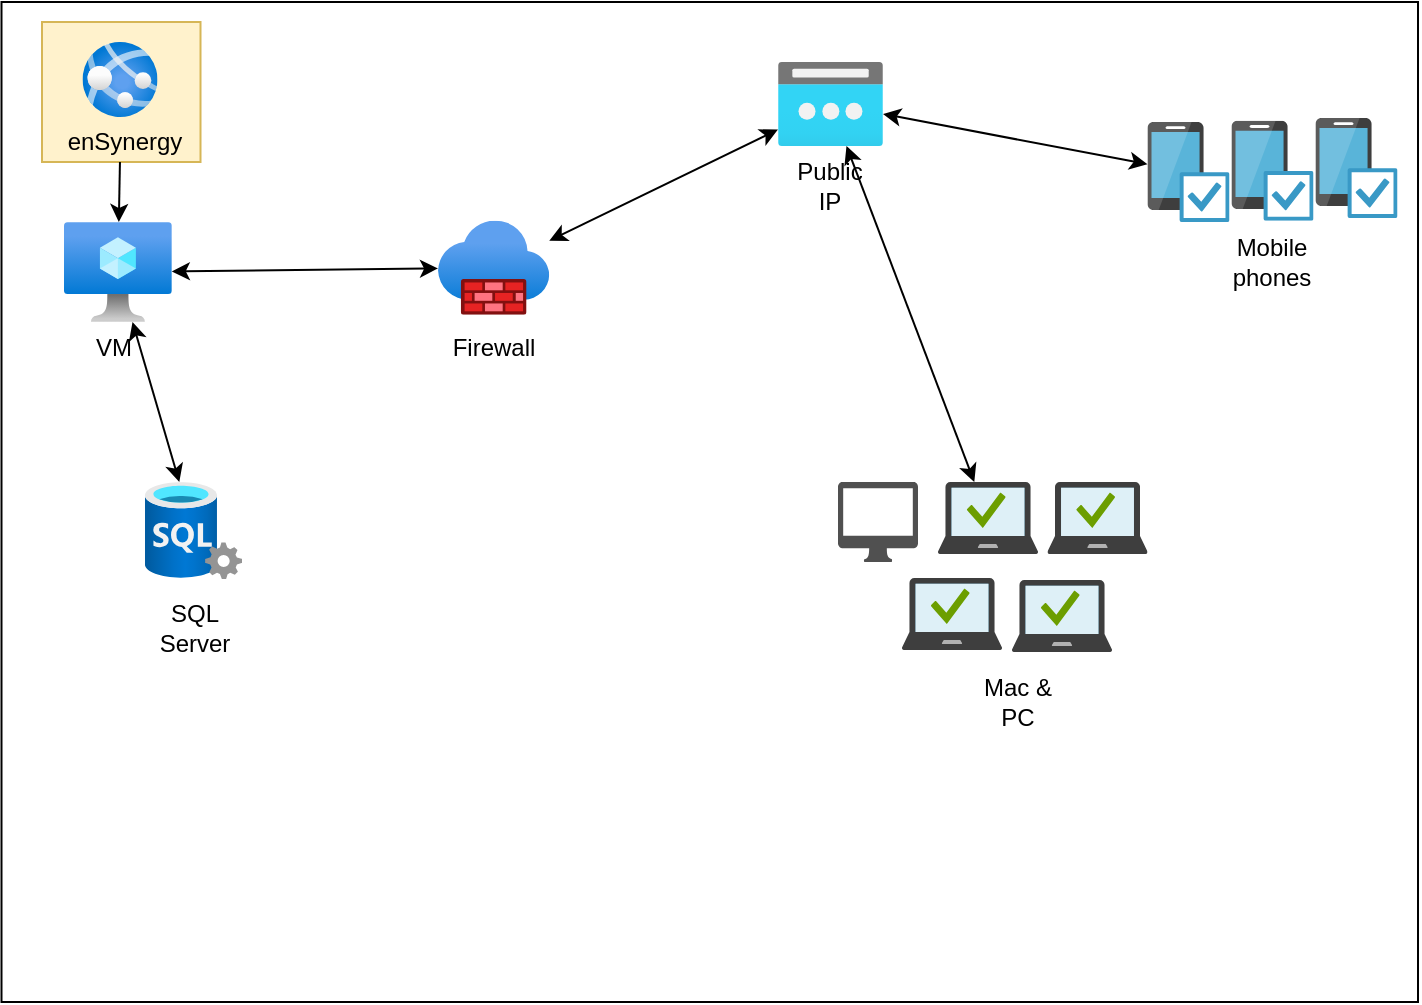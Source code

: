 <mxfile version="14.9.7" type="github">
  <diagram name="Page-1" id="2ca16b54-16f6-2749-3443-fa8db7711227">
    <mxGraphModel dx="946" dy="640" grid="1" gridSize="10" guides="1" tooltips="1" connect="1" arrows="1" fold="1" page="1" pageScale="1" pageWidth="1100" pageHeight="850" background="none" math="0" shadow="0">
      <root>
        <mxCell id="0" />
        <mxCell id="1" parent="0" />
        <mxCell id="Hm6aeHfuPzpVKwr9Rmps-9" value="" style="rounded=0;whiteSpace=wrap;html=1;" vertex="1" parent="1">
          <mxGeometry x="371.75" y="230" width="708.25" height="500" as="geometry" />
        </mxCell>
        <mxCell id="Hm6aeHfuPzpVKwr9Rmps-25" value="" style="group" vertex="1" connectable="0" parent="1">
          <mxGeometry x="412.25" y="250" width="169.75" height="270" as="geometry" />
        </mxCell>
        <mxCell id="Hm6aeHfuPzpVKwr9Rmps-28" value="" style="group" vertex="1" connectable="0" parent="Hm6aeHfuPzpVKwr9Rmps-25">
          <mxGeometry x="-20.25" y="-10" width="190" height="280" as="geometry" />
        </mxCell>
        <mxCell id="Hm6aeHfuPzpVKwr9Rmps-27" value="" style="rounded=0;whiteSpace=wrap;html=1;fillColor=#fff2cc;strokeColor=#d6b656;" vertex="1" parent="Hm6aeHfuPzpVKwr9Rmps-28">
          <mxGeometry width="79.25" height="70" as="geometry" />
        </mxCell>
        <mxCell id="Hm6aeHfuPzpVKwr9Rmps-17" value="" style="aspect=fixed;html=1;points=[];align=center;image;fontSize=12;image=img/lib/azure2/containers/App_Services.svg;" vertex="1" parent="Hm6aeHfuPzpVKwr9Rmps-28">
          <mxGeometry x="20.25" y="10" width="37.5" height="37.5" as="geometry" />
        </mxCell>
        <mxCell id="Hm6aeHfuPzpVKwr9Rmps-18" value="&lt;div&gt;enSynergy&lt;/div&gt;" style="text;html=1;strokeColor=none;fillColor=none;align=center;verticalAlign=middle;whiteSpace=wrap;rounded=0;" vertex="1" parent="Hm6aeHfuPzpVKwr9Rmps-28">
          <mxGeometry x="19.381" y="50.645" width="45.238" height="19.355" as="geometry" />
        </mxCell>
        <mxCell id="Hm6aeHfuPzpVKwr9Rmps-31" value="" style="group" vertex="1" connectable="0" parent="Hm6aeHfuPzpVKwr9Rmps-28">
          <mxGeometry x="48" y="230" width="60" height="85" as="geometry" />
        </mxCell>
        <mxCell id="Hm6aeHfuPzpVKwr9Rmps-12" value="" style="aspect=fixed;html=1;points=[];align=center;image;fontSize=12;image=img/lib/azure2/databases/SQL_Server.svg;" vertex="1" parent="Hm6aeHfuPzpVKwr9Rmps-31">
          <mxGeometry x="3.463" width="48.571" height="48.571" as="geometry" />
        </mxCell>
        <mxCell id="Hm6aeHfuPzpVKwr9Rmps-20" value="SQL Server" style="text;html=1;strokeColor=none;fillColor=none;align=center;verticalAlign=middle;whiteSpace=wrap;rounded=0;" vertex="1" parent="Hm6aeHfuPzpVKwr9Rmps-31">
          <mxGeometry y="60.714" width="56.537" height="24.286" as="geometry" />
        </mxCell>
        <mxCell id="Hm6aeHfuPzpVKwr9Rmps-26" value="" style="group" vertex="1" connectable="0" parent="1">
          <mxGeometry x="760" y="260" width="52.5" height="72" as="geometry" />
        </mxCell>
        <mxCell id="Hm6aeHfuPzpVKwr9Rmps-13" value="" style="aspect=fixed;html=1;points=[];align=center;image;fontSize=12;image=img/lib/azure2/networking/Public_IP_Addresses.svg;" vertex="1" parent="Hm6aeHfuPzpVKwr9Rmps-26">
          <mxGeometry width="52.5" height="42" as="geometry" />
        </mxCell>
        <mxCell id="Hm6aeHfuPzpVKwr9Rmps-23" value="Public IP" style="text;html=1;strokeColor=none;fillColor=none;align=center;verticalAlign=middle;whiteSpace=wrap;rounded=0;" vertex="1" parent="Hm6aeHfuPzpVKwr9Rmps-26">
          <mxGeometry x="6.25" y="52" width="40" height="20" as="geometry" />
        </mxCell>
        <mxCell id="Hm6aeHfuPzpVKwr9Rmps-32" value="" style="group" vertex="1" connectable="0" parent="1">
          <mxGeometry x="403" y="340" width="53.91" height="73" as="geometry" />
        </mxCell>
        <mxCell id="Hm6aeHfuPzpVKwr9Rmps-7" value="" style="aspect=fixed;html=1;points=[];align=center;image;fontSize=12;image=img/lib/azure2/compute/Virtual_Machine.svg;" vertex="1" parent="Hm6aeHfuPzpVKwr9Rmps-32">
          <mxGeometry width="53.91" height="50" as="geometry" />
        </mxCell>
        <mxCell id="Hm6aeHfuPzpVKwr9Rmps-21" value="VM" style="text;html=1;strokeColor=none;fillColor=none;align=center;verticalAlign=middle;whiteSpace=wrap;rounded=0;" vertex="1" parent="Hm6aeHfuPzpVKwr9Rmps-32">
          <mxGeometry x="4.95" y="53" width="40" height="20" as="geometry" />
        </mxCell>
        <mxCell id="Hm6aeHfuPzpVKwr9Rmps-35" value="" style="endArrow=classic;html=1;" edge="1" parent="1" source="Hm6aeHfuPzpVKwr9Rmps-27" target="Hm6aeHfuPzpVKwr9Rmps-7">
          <mxGeometry width="50" height="50" relative="1" as="geometry">
            <mxPoint x="660" y="530" as="sourcePoint" />
            <mxPoint x="710" y="480" as="targetPoint" />
          </mxGeometry>
        </mxCell>
        <mxCell id="Hm6aeHfuPzpVKwr9Rmps-41" value="" style="endArrow=classic;startArrow=classic;html=1;" edge="1" parent="1" source="Hm6aeHfuPzpVKwr9Rmps-39" target="Hm6aeHfuPzpVKwr9Rmps-13">
          <mxGeometry width="50" height="50" relative="1" as="geometry">
            <mxPoint x="502" y="333.91" as="sourcePoint" />
            <mxPoint x="590" y="333.91" as="targetPoint" />
          </mxGeometry>
        </mxCell>
        <mxCell id="Hm6aeHfuPzpVKwr9Rmps-66" value="" style="endArrow=classic;startArrow=classic;html=1;" edge="1" parent="1" source="Hm6aeHfuPzpVKwr9Rmps-13" target="Hm6aeHfuPzpVKwr9Rmps-73">
          <mxGeometry width="50" height="50" relative="1" as="geometry">
            <mxPoint x="700" y="580" as="sourcePoint" />
            <mxPoint x="855" y="430" as="targetPoint" />
          </mxGeometry>
        </mxCell>
        <mxCell id="Hm6aeHfuPzpVKwr9Rmps-67" value="" style="endArrow=classic;startArrow=classic;html=1;" edge="1" parent="1" source="Hm6aeHfuPzpVKwr9Rmps-13" target="Hm6aeHfuPzpVKwr9Rmps-77">
          <mxGeometry width="50" height="50" relative="1" as="geometry">
            <mxPoint x="789.997" y="313" as="sourcePoint" />
            <mxPoint x="940" y="307.422" as="targetPoint" />
          </mxGeometry>
        </mxCell>
        <mxCell id="Hm6aeHfuPzpVKwr9Rmps-68" value="" style="group" vertex="1" connectable="0" parent="1">
          <mxGeometry x="590" y="339.41" width="55.62" height="73.59" as="geometry" />
        </mxCell>
        <mxCell id="Hm6aeHfuPzpVKwr9Rmps-39" value="" style="aspect=fixed;html=1;points=[];align=center;image;fontSize=12;image=img/lib/azure2/networking/Firewalls.svg;" vertex="1" parent="Hm6aeHfuPzpVKwr9Rmps-68">
          <mxGeometry width="55.62" height="47" as="geometry" />
        </mxCell>
        <mxCell id="Hm6aeHfuPzpVKwr9Rmps-42" value="Firewall" style="text;html=1;strokeColor=none;fillColor=none;align=center;verticalAlign=middle;whiteSpace=wrap;rounded=0;" vertex="1" parent="Hm6aeHfuPzpVKwr9Rmps-68">
          <mxGeometry x="7.81" y="53.59" width="40" height="20" as="geometry" />
        </mxCell>
        <mxCell id="Hm6aeHfuPzpVKwr9Rmps-37" value="" style="endArrow=classic;startArrow=classic;html=1;" edge="1" parent="1" source="Hm6aeHfuPzpVKwr9Rmps-12" target="Hm6aeHfuPzpVKwr9Rmps-7">
          <mxGeometry width="50" height="50" relative="1" as="geometry">
            <mxPoint x="540" y="520" as="sourcePoint" />
            <mxPoint x="590" y="470" as="targetPoint" />
          </mxGeometry>
        </mxCell>
        <mxCell id="Hm6aeHfuPzpVKwr9Rmps-40" value="" style="endArrow=classic;startArrow=classic;html=1;" edge="1" parent="1" source="Hm6aeHfuPzpVKwr9Rmps-7" target="Hm6aeHfuPzpVKwr9Rmps-39">
          <mxGeometry width="50" height="50" relative="1" as="geometry">
            <mxPoint x="582" y="340.303" as="sourcePoint" />
            <mxPoint x="867" y="332.8" as="targetPoint" />
          </mxGeometry>
        </mxCell>
        <mxCell id="Hm6aeHfuPzpVKwr9Rmps-81" value="" style="group" vertex="1" connectable="0" parent="1">
          <mxGeometry x="944.75" y="288" width="125" height="82" as="geometry" />
        </mxCell>
        <mxCell id="Hm6aeHfuPzpVKwr9Rmps-72" value="Mobile phones" style="text;html=1;strokeColor=none;fillColor=none;align=center;verticalAlign=middle;whiteSpace=wrap;rounded=0;" vertex="1" parent="Hm6aeHfuPzpVKwr9Rmps-81">
          <mxGeometry x="42" y="62" width="40" height="20" as="geometry" />
        </mxCell>
        <mxCell id="Hm6aeHfuPzpVKwr9Rmps-77" value="" style="aspect=fixed;html=1;points=[];align=center;image;fontSize=12;image=img/lib/mscae/Device_Compliance.svg;" vertex="1" parent="Hm6aeHfuPzpVKwr9Rmps-81">
          <mxGeometry y="2" width="41" height="50" as="geometry" />
        </mxCell>
        <mxCell id="Hm6aeHfuPzpVKwr9Rmps-78" value="" style="aspect=fixed;html=1;points=[];align=center;image;fontSize=12;image=img/lib/mscae/Device_Compliance.svg;" vertex="1" parent="Hm6aeHfuPzpVKwr9Rmps-81">
          <mxGeometry x="42" y="1.41" width="41" height="50" as="geometry" />
        </mxCell>
        <mxCell id="Hm6aeHfuPzpVKwr9Rmps-79" value="" style="aspect=fixed;html=1;points=[];align=center;image;fontSize=12;image=img/lib/mscae/Device_Compliance.svg;" vertex="1" parent="Hm6aeHfuPzpVKwr9Rmps-81">
          <mxGeometry x="84" width="41" height="50" as="geometry" />
        </mxCell>
        <mxCell id="Hm6aeHfuPzpVKwr9Rmps-82" value="" style="group" vertex="1" connectable="0" parent="1">
          <mxGeometry x="790" y="470" width="154.75" height="120" as="geometry" />
        </mxCell>
        <mxCell id="Hm6aeHfuPzpVKwr9Rmps-64" value="" style="group" vertex="1" connectable="0" parent="Hm6aeHfuPzpVKwr9Rmps-82">
          <mxGeometry width="154.75" height="87.5" as="geometry" />
        </mxCell>
        <mxCell id="Hm6aeHfuPzpVKwr9Rmps-59" value="" style="pointerEvents=1;shadow=0;dashed=0;html=1;strokeColor=none;fillColor=#505050;labelPosition=center;verticalLabelPosition=bottom;verticalAlign=top;outlineConnect=0;align=center;shape=mxgraph.office.devices.mac_client;" vertex="1" parent="Hm6aeHfuPzpVKwr9Rmps-64">
          <mxGeometry width="40" height="40" as="geometry" />
        </mxCell>
        <mxCell id="Hm6aeHfuPzpVKwr9Rmps-71" value="Mac &amp;amp; PC" style="text;html=1;strokeColor=none;fillColor=none;align=center;verticalAlign=middle;whiteSpace=wrap;rounded=0;" vertex="1" parent="Hm6aeHfuPzpVKwr9Rmps-82">
          <mxGeometry x="70" y="100" width="40" height="20" as="geometry" />
        </mxCell>
        <mxCell id="Hm6aeHfuPzpVKwr9Rmps-73" value="" style="aspect=fixed;html=1;points=[];align=center;image;fontSize=12;image=img/lib/mscae/Managed_Desktop.svg;" vertex="1" parent="Hm6aeHfuPzpVKwr9Rmps-82">
          <mxGeometry x="50" width="50" height="36" as="geometry" />
        </mxCell>
        <mxCell id="Hm6aeHfuPzpVKwr9Rmps-74" value="" style="aspect=fixed;html=1;points=[];align=center;image;fontSize=12;image=img/lib/mscae/Managed_Desktop.svg;" vertex="1" parent="Hm6aeHfuPzpVKwr9Rmps-82">
          <mxGeometry x="104.75" width="50" height="36" as="geometry" />
        </mxCell>
        <mxCell id="Hm6aeHfuPzpVKwr9Rmps-75" value="" style="aspect=fixed;html=1;points=[];align=center;image;fontSize=12;image=img/lib/mscae/Managed_Desktop.svg;" vertex="1" parent="Hm6aeHfuPzpVKwr9Rmps-82">
          <mxGeometry x="32" y="48" width="50" height="36" as="geometry" />
        </mxCell>
        <mxCell id="Hm6aeHfuPzpVKwr9Rmps-76" value="" style="aspect=fixed;html=1;points=[];align=center;image;fontSize=12;image=img/lib/mscae/Managed_Desktop.svg;" vertex="1" parent="Hm6aeHfuPzpVKwr9Rmps-82">
          <mxGeometry x="87" y="49" width="50" height="36" as="geometry" />
        </mxCell>
      </root>
    </mxGraphModel>
  </diagram>
</mxfile>
